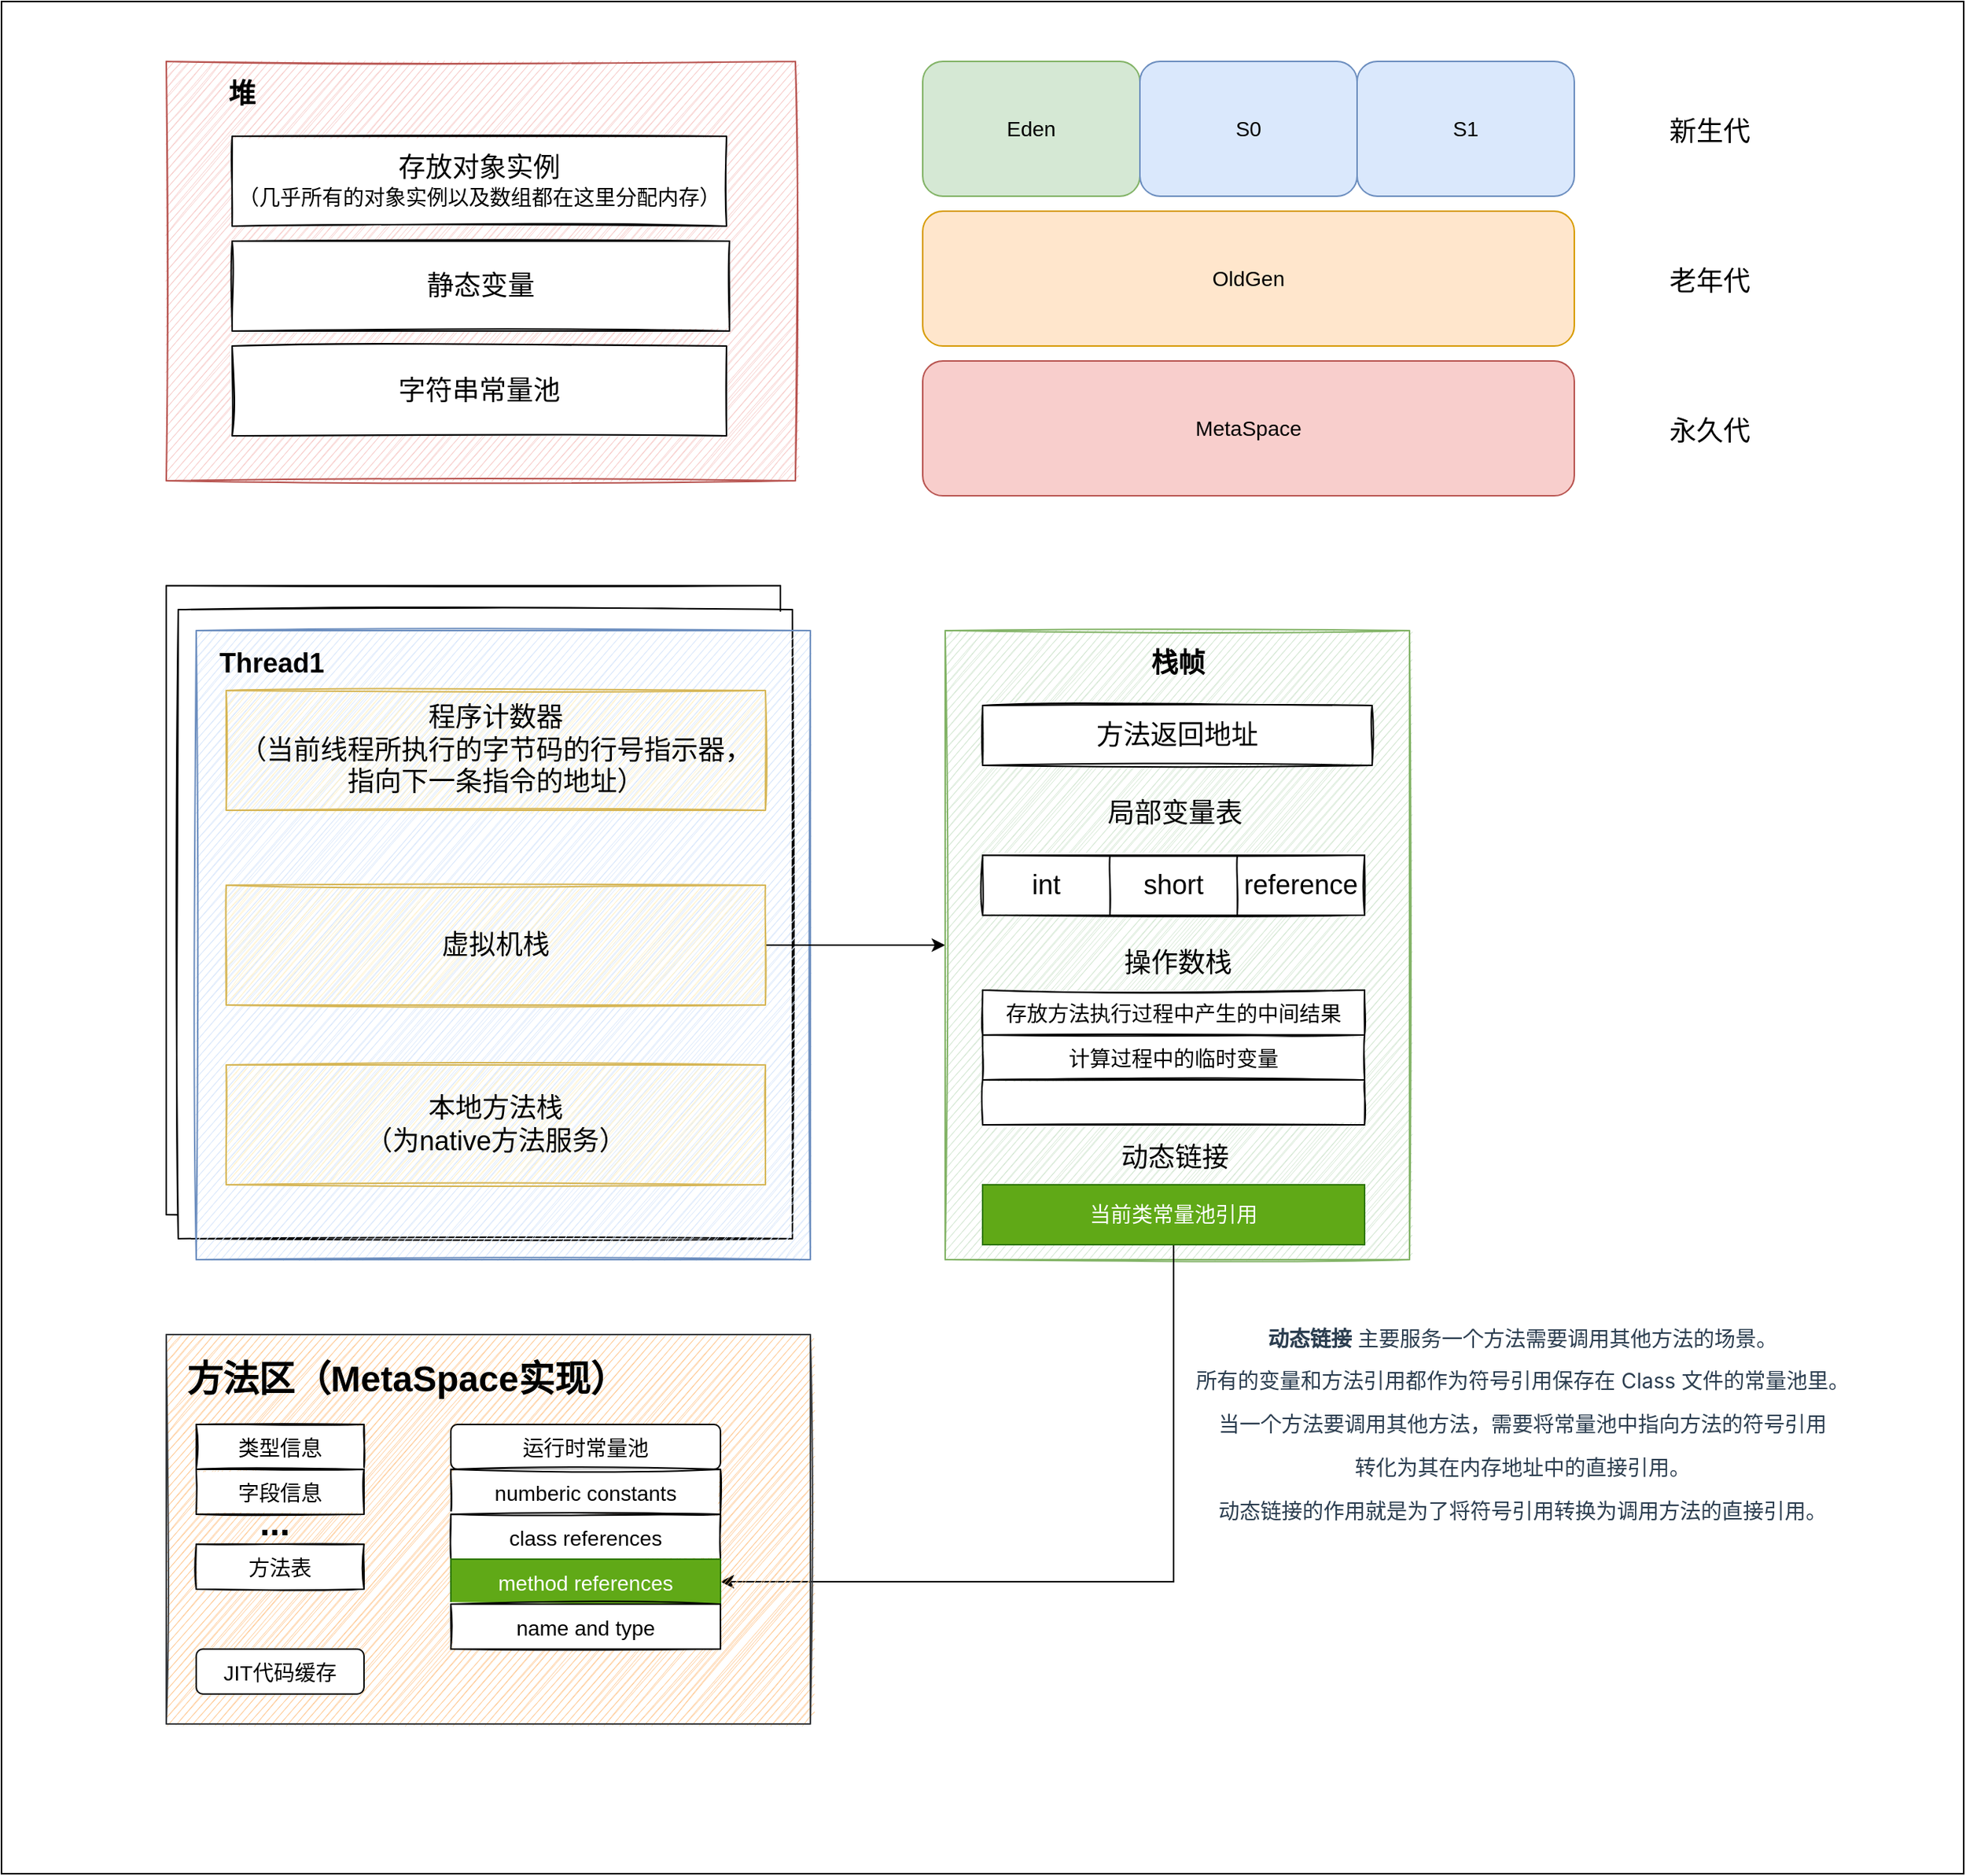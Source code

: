 <mxfile version="20.2.3" type="github">
  <diagram id="M4q6KkdEbIiNL5XHdfau" name="第 1 页">
    <mxGraphModel dx="1454" dy="940" grid="1" gridSize="10" guides="1" tooltips="1" connect="1" arrows="1" fold="1" page="1" pageScale="1" pageWidth="827" pageHeight="1169" math="0" shadow="0">
      <root>
        <mxCell id="0" />
        <mxCell id="1" parent="0" />
        <mxCell id="S96uAzcXXwKr4v9J2pV3-1" value="" style="rounded=0;whiteSpace=wrap;html=1;" vertex="1" parent="1">
          <mxGeometry x="20" y="20" width="1310" height="1250" as="geometry" />
        </mxCell>
        <mxCell id="S96uAzcXXwKr4v9J2pV3-35" value="" style="rounded=0;whiteSpace=wrap;html=1;shadow=0;sketch=1;" vertex="1" parent="1">
          <mxGeometry x="130" y="410" width="410" height="420" as="geometry" />
        </mxCell>
        <mxCell id="S96uAzcXXwKr4v9J2pV3-34" value="" style="rounded=0;whiteSpace=wrap;html=1;shadow=0;sketch=1;" vertex="1" parent="1">
          <mxGeometry x="138" y="426" width="410" height="420" as="geometry" />
        </mxCell>
        <mxCell id="S96uAzcXXwKr4v9J2pV3-2" value="" style="rounded=0;whiteSpace=wrap;html=1;fillColor=#dae8fc;strokeColor=#6c8ebf;shadow=0;sketch=1;" vertex="1" parent="1">
          <mxGeometry x="150" y="440" width="410" height="420" as="geometry" />
        </mxCell>
        <mxCell id="S96uAzcXXwKr4v9J2pV3-3" value="&lt;font style=&quot;font-size: 18px;&quot;&gt;程序计数器&lt;br&gt;（当前线程所执行的字节码的行号指示器，指向下一条指令的地址）&lt;br&gt;&lt;/font&gt;" style="rounded=0;whiteSpace=wrap;html=1;shadow=0;sketch=1;fillColor=#fff2cc;strokeColor=#d6b656;" vertex="1" parent="1">
          <mxGeometry x="170" y="480" width="360" height="80" as="geometry" />
        </mxCell>
        <mxCell id="S96uAzcXXwKr4v9J2pV3-7" style="edgeStyle=orthogonalEdgeStyle;rounded=0;orthogonalLoop=1;jettySize=auto;html=1;exitX=1;exitY=0.5;exitDx=0;exitDy=0;fontSize=18;" edge="1" parent="1" source="S96uAzcXXwKr4v9J2pV3-5" target="S96uAzcXXwKr4v9J2pV3-6">
          <mxGeometry relative="1" as="geometry" />
        </mxCell>
        <mxCell id="S96uAzcXXwKr4v9J2pV3-5" value="&lt;font style=&quot;font-size: 18px;&quot;&gt;虚拟机栈&lt;br&gt;&lt;/font&gt;" style="rounded=0;whiteSpace=wrap;html=1;shadow=0;sketch=1;fillColor=#fff2cc;strokeColor=#d6b656;" vertex="1" parent="1">
          <mxGeometry x="170" y="610" width="360" height="80" as="geometry" />
        </mxCell>
        <mxCell id="S96uAzcXXwKr4v9J2pV3-6" value="" style="rounded=0;whiteSpace=wrap;html=1;shadow=0;sketch=1;fontSize=18;fillColor=#d5e8d4;strokeColor=#82b366;" vertex="1" parent="1">
          <mxGeometry x="650" y="440" width="310" height="420" as="geometry" />
        </mxCell>
        <mxCell id="S96uAzcXXwKr4v9J2pV3-8" value="方法返回地址" style="rounded=0;whiteSpace=wrap;html=1;shadow=0;sketch=1;fontSize=18;" vertex="1" parent="1">
          <mxGeometry x="675" y="490" width="260" height="40" as="geometry" />
        </mxCell>
        <mxCell id="S96uAzcXXwKr4v9J2pV3-9" value="&lt;font style=&quot;font-size: 18px;&quot;&gt;栈帧&lt;/font&gt;" style="text;strokeColor=none;fillColor=none;html=1;fontSize=24;fontStyle=1;verticalAlign=middle;align=center;shadow=0;sketch=1;" vertex="1" parent="1">
          <mxGeometry x="755" y="440" width="100" height="40" as="geometry" />
        </mxCell>
        <mxCell id="S96uAzcXXwKr4v9J2pV3-11" value="" style="shape=table;html=1;whiteSpace=wrap;startSize=0;container=1;collapsible=0;childLayout=tableLayout;shadow=0;sketch=1;fontSize=18;" vertex="1" parent="1">
          <mxGeometry x="675" y="590" width="255" height="40" as="geometry" />
        </mxCell>
        <mxCell id="S96uAzcXXwKr4v9J2pV3-12" value="" style="shape=tableRow;horizontal=0;startSize=0;swimlaneHead=0;swimlaneBody=0;top=0;left=0;bottom=0;right=0;collapsible=0;dropTarget=0;fillColor=none;points=[[0,0.5],[1,0.5]];portConstraint=eastwest;shadow=0;sketch=1;fontSize=18;" vertex="1" parent="S96uAzcXXwKr4v9J2pV3-11">
          <mxGeometry width="255" height="40" as="geometry" />
        </mxCell>
        <mxCell id="S96uAzcXXwKr4v9J2pV3-13" value="int" style="shape=partialRectangle;html=1;whiteSpace=wrap;connectable=0;fillColor=none;top=0;left=0;bottom=0;right=0;overflow=hidden;shadow=0;sketch=1;fontSize=18;" vertex="1" parent="S96uAzcXXwKr4v9J2pV3-12">
          <mxGeometry width="85" height="40" as="geometry">
            <mxRectangle width="85" height="40" as="alternateBounds" />
          </mxGeometry>
        </mxCell>
        <mxCell id="S96uAzcXXwKr4v9J2pV3-14" value="short" style="shape=partialRectangle;html=1;whiteSpace=wrap;connectable=0;fillColor=none;top=0;left=0;bottom=0;right=0;overflow=hidden;shadow=0;sketch=1;fontSize=18;" vertex="1" parent="S96uAzcXXwKr4v9J2pV3-12">
          <mxGeometry x="85" width="85" height="40" as="geometry">
            <mxRectangle width="85" height="40" as="alternateBounds" />
          </mxGeometry>
        </mxCell>
        <mxCell id="S96uAzcXXwKr4v9J2pV3-15" value="reference" style="shape=partialRectangle;html=1;whiteSpace=wrap;connectable=0;fillColor=none;top=0;left=0;bottom=0;right=0;overflow=hidden;shadow=0;sketch=1;fontSize=18;" vertex="1" parent="S96uAzcXXwKr4v9J2pV3-12">
          <mxGeometry x="170" width="85" height="40" as="geometry">
            <mxRectangle width="85" height="40" as="alternateBounds" />
          </mxGeometry>
        </mxCell>
        <mxCell id="S96uAzcXXwKr4v9J2pV3-24" value="&lt;span style=&quot;font-weight: normal;&quot;&gt;&lt;font style=&quot;font-size: 18px;&quot;&gt;局部变量表&lt;/font&gt;&lt;/span&gt;" style="text;strokeColor=none;fillColor=none;html=1;fontSize=24;fontStyle=1;verticalAlign=middle;align=center;shadow=0;sketch=1;" vertex="1" parent="1">
          <mxGeometry x="752.5" y="540" width="100" height="40" as="geometry" />
        </mxCell>
        <mxCell id="S96uAzcXXwKr4v9J2pV3-30" value="&lt;span style=&quot;font-weight: normal;&quot;&gt;&lt;font style=&quot;font-size: 18px;&quot;&gt;操作数栈&lt;/font&gt;&lt;/span&gt;" style="text;strokeColor=none;fillColor=none;html=1;fontSize=24;fontStyle=1;verticalAlign=middle;align=center;shadow=0;sketch=1;" vertex="1" parent="1">
          <mxGeometry x="755" y="640" width="100" height="40" as="geometry" />
        </mxCell>
        <mxCell id="S96uAzcXXwKr4v9J2pV3-31" value="&lt;font style=&quot;font-size: 14px;&quot;&gt;存放方法执行过程中产生的中间结果&lt;/font&gt;" style="rounded=0;whiteSpace=wrap;html=1;shadow=0;sketch=1;fontSize=18;" vertex="1" parent="1">
          <mxGeometry x="675" y="680" width="255" height="30" as="geometry" />
        </mxCell>
        <mxCell id="S96uAzcXXwKr4v9J2pV3-32" value="&lt;font style=&quot;font-size: 14px;&quot;&gt;计算过程中的临时变量&lt;/font&gt;" style="rounded=0;whiteSpace=wrap;html=1;shadow=0;sketch=1;fontSize=18;" vertex="1" parent="1">
          <mxGeometry x="675" y="710" width="255" height="30" as="geometry" />
        </mxCell>
        <mxCell id="S96uAzcXXwKr4v9J2pV3-33" value="" style="rounded=0;whiteSpace=wrap;html=1;shadow=0;sketch=1;fontSize=18;" vertex="1" parent="1">
          <mxGeometry x="675" y="740" width="255" height="30" as="geometry" />
        </mxCell>
        <mxCell id="S96uAzcXXwKr4v9J2pV3-36" value="&lt;span style=&quot;font-size: 18px;&quot;&gt;Thread1&lt;/span&gt;" style="text;strokeColor=none;fillColor=none;html=1;fontSize=24;fontStyle=1;verticalAlign=middle;align=center;shadow=0;sketch=1;" vertex="1" parent="1">
          <mxGeometry x="150" y="440" width="100" height="40" as="geometry" />
        </mxCell>
        <mxCell id="S96uAzcXXwKr4v9J2pV3-37" value="&lt;span style=&quot;font-weight: normal;&quot;&gt;&lt;font style=&quot;font-size: 18px;&quot;&gt;动态链接&lt;/font&gt;&lt;/span&gt;" style="text;strokeColor=none;fillColor=none;html=1;fontSize=24;fontStyle=1;verticalAlign=middle;align=center;shadow=0;sketch=1;" vertex="1" parent="1">
          <mxGeometry x="752.5" y="770" width="100" height="40" as="geometry" />
        </mxCell>
        <mxCell id="S96uAzcXXwKr4v9J2pV3-65" style="edgeStyle=orthogonalEdgeStyle;rounded=0;orthogonalLoop=1;jettySize=auto;html=1;exitX=0.5;exitY=1;exitDx=0;exitDy=0;entryX=1;entryY=0.5;entryDx=0;entryDy=0;fontSize=18;" edge="1" parent="1" source="S96uAzcXXwKr4v9J2pV3-38" target="S96uAzcXXwKr4v9J2pV3-63">
          <mxGeometry relative="1" as="geometry" />
        </mxCell>
        <mxCell id="S96uAzcXXwKr4v9J2pV3-38" value="当前类常量池引用" style="rounded=0;whiteSpace=wrap;html=1;shadow=0;sketch=0;fontSize=14;fillColor=#60a917;fontColor=#ffffff;strokeColor=#2D7600;" vertex="1" parent="1">
          <mxGeometry x="675" y="810" width="255" height="40" as="geometry" />
        </mxCell>
        <mxCell id="S96uAzcXXwKr4v9J2pV3-39" value="&lt;font style=&quot;font-size: 18px;&quot;&gt;本地方法栈&lt;br&gt;（为native方法服务）&lt;br&gt;&lt;/font&gt;" style="rounded=0;whiteSpace=wrap;html=1;shadow=0;sketch=1;fillColor=#fff2cc;strokeColor=#d6b656;" vertex="1" parent="1">
          <mxGeometry x="170" y="730" width="360" height="80" as="geometry" />
        </mxCell>
        <mxCell id="S96uAzcXXwKr4v9J2pV3-40" value="" style="rounded=0;whiteSpace=wrap;html=1;shadow=0;sketch=1;fontSize=14;fillColor=#f8cecc;strokeColor=#b85450;" vertex="1" parent="1">
          <mxGeometry x="130" y="60" width="420" height="280" as="geometry" />
        </mxCell>
        <mxCell id="S96uAzcXXwKr4v9J2pV3-41" value="&lt;font style=&quot;&quot;&gt;&lt;span style=&quot;font-size: 18px;&quot;&gt;存放对象实例&lt;/span&gt;&lt;br&gt;&lt;font style=&quot;font-size: 14px;&quot;&gt;（&lt;/font&gt;&lt;/font&gt;&lt;font style=&quot;&quot;&gt;&lt;font style=&quot;font-size: 14px;&quot;&gt;几乎所有的对象实例以及数组都在这里分配内存）&lt;/font&gt;&lt;br&gt;&lt;/font&gt;" style="rounded=0;whiteSpace=wrap;html=1;shadow=0;sketch=1;fontSize=14;" vertex="1" parent="1">
          <mxGeometry x="174" y="110" width="330" height="60" as="geometry" />
        </mxCell>
        <mxCell id="S96uAzcXXwKr4v9J2pV3-42" value="&lt;font style=&quot;&quot;&gt;&lt;span style=&quot;font-size: 18px;&quot;&gt;静态变量&lt;/span&gt;&lt;br&gt;&lt;/font&gt;" style="rounded=0;whiteSpace=wrap;html=1;shadow=0;sketch=1;fontSize=14;" vertex="1" parent="1">
          <mxGeometry x="174" y="180" width="332" height="60" as="geometry" />
        </mxCell>
        <mxCell id="S96uAzcXXwKr4v9J2pV3-43" value="&lt;font style=&quot;&quot;&gt;&lt;span style=&quot;font-size: 18px;&quot;&gt;字符串常量池&lt;/span&gt;&lt;br&gt;&lt;/font&gt;" style="rounded=0;whiteSpace=wrap;html=1;shadow=0;sketch=1;fontSize=14;" vertex="1" parent="1">
          <mxGeometry x="174" y="250" width="330" height="60" as="geometry" />
        </mxCell>
        <mxCell id="S96uAzcXXwKr4v9J2pV3-44" value="Eden" style="rounded=1;whiteSpace=wrap;html=1;shadow=0;sketch=0;fontSize=14;glass=0;fillColor=#d5e8d4;strokeColor=#82b366;" vertex="1" parent="1">
          <mxGeometry x="635" y="60" width="145" height="90" as="geometry" />
        </mxCell>
        <mxCell id="S96uAzcXXwKr4v9J2pV3-45" value="S1" style="rounded=1;whiteSpace=wrap;html=1;shadow=0;sketch=0;fontSize=14;glass=0;fillColor=#dae8fc;strokeColor=#6c8ebf;" vertex="1" parent="1">
          <mxGeometry x="925" y="60" width="145" height="90" as="geometry" />
        </mxCell>
        <mxCell id="S96uAzcXXwKr4v9J2pV3-46" value="S0" style="rounded=1;whiteSpace=wrap;html=1;shadow=0;sketch=0;fontSize=14;glass=0;fillColor=#dae8fc;strokeColor=#6c8ebf;" vertex="1" parent="1">
          <mxGeometry x="780" y="60" width="145" height="90" as="geometry" />
        </mxCell>
        <mxCell id="S96uAzcXXwKr4v9J2pV3-47" value="&lt;span style=&quot;font-weight: normal;&quot;&gt;&lt;font style=&quot;font-size: 18px;&quot;&gt;新生代&lt;/font&gt;&lt;/span&gt;" style="text;strokeColor=none;fillColor=none;html=1;fontSize=24;fontStyle=1;verticalAlign=middle;align=center;rounded=1;shadow=0;glass=0;sketch=0;" vertex="1" parent="1">
          <mxGeometry x="1110" y="85" width="100" height="40" as="geometry" />
        </mxCell>
        <mxCell id="S96uAzcXXwKr4v9J2pV3-48" value="OldGen" style="rounded=1;whiteSpace=wrap;html=1;shadow=0;sketch=0;fontSize=14;glass=0;fillColor=#ffe6cc;strokeColor=#d79b00;" vertex="1" parent="1">
          <mxGeometry x="635" y="160" width="435" height="90" as="geometry" />
        </mxCell>
        <mxCell id="S96uAzcXXwKr4v9J2pV3-49" value="&lt;span style=&quot;font-weight: normal;&quot;&gt;&lt;font style=&quot;font-size: 18px;&quot;&gt;老年代&lt;/font&gt;&lt;/span&gt;" style="text;strokeColor=none;fillColor=none;html=1;fontSize=24;fontStyle=1;verticalAlign=middle;align=center;rounded=1;shadow=0;glass=0;sketch=0;" vertex="1" parent="1">
          <mxGeometry x="1110" y="185" width="100" height="40" as="geometry" />
        </mxCell>
        <mxCell id="S96uAzcXXwKr4v9J2pV3-50" value="MetaSpace" style="rounded=1;whiteSpace=wrap;html=1;shadow=0;sketch=0;fontSize=14;glass=0;fillColor=#f8cecc;strokeColor=#b85450;" vertex="1" parent="1">
          <mxGeometry x="635" y="260" width="435" height="90" as="geometry" />
        </mxCell>
        <mxCell id="S96uAzcXXwKr4v9J2pV3-51" value="&lt;span style=&quot;font-weight: normal;&quot;&gt;&lt;font style=&quot;font-size: 18px;&quot;&gt;永久代&lt;/font&gt;&lt;/span&gt;" style="text;strokeColor=none;fillColor=none;html=1;fontSize=24;fontStyle=1;verticalAlign=middle;align=center;rounded=1;shadow=0;glass=0;sketch=0;" vertex="1" parent="1">
          <mxGeometry x="1110" y="285" width="100" height="40" as="geometry" />
        </mxCell>
        <mxCell id="S96uAzcXXwKr4v9J2pV3-52" value="&lt;span style=&quot;font-size: 18px;&quot;&gt;堆&lt;/span&gt;" style="text;strokeColor=none;fillColor=none;html=1;fontSize=24;fontStyle=1;verticalAlign=middle;align=center;shadow=0;sketch=1;" vertex="1" parent="1">
          <mxGeometry x="130" y="60" width="100" height="40" as="geometry" />
        </mxCell>
        <mxCell id="S96uAzcXXwKr4v9J2pV3-53" value="" style="rounded=0;whiteSpace=wrap;html=1;shadow=0;glass=0;sketch=1;fontSize=18;fillColor=#ffcc99;strokeColor=#36393d;" vertex="1" parent="1">
          <mxGeometry x="130" y="910" width="430" height="260" as="geometry" />
        </mxCell>
        <mxCell id="S96uAzcXXwKr4v9J2pV3-54" value="方法区（MetaSpace实现）" style="text;strokeColor=none;fillColor=none;html=1;fontSize=24;fontStyle=1;verticalAlign=middle;align=center;rounded=1;shadow=0;glass=0;sketch=1;" vertex="1" parent="1">
          <mxGeometry x="240" y="920" width="100" height="40" as="geometry" />
        </mxCell>
        <mxCell id="S96uAzcXXwKr4v9J2pV3-55" value="&lt;font style=&quot;font-size: 14px;&quot;&gt;类型信息&lt;/font&gt;" style="rounded=0;whiteSpace=wrap;html=1;shadow=0;sketch=1;fontSize=18;" vertex="1" parent="1">
          <mxGeometry x="150" y="970" width="112" height="30" as="geometry" />
        </mxCell>
        <mxCell id="S96uAzcXXwKr4v9J2pV3-56" value="&lt;font style=&quot;font-size: 14px;&quot;&gt;字段信息&lt;/font&gt;" style="rounded=0;whiteSpace=wrap;html=1;shadow=0;sketch=1;fontSize=18;" vertex="1" parent="1">
          <mxGeometry x="150" y="1000" width="112" height="30" as="geometry" />
        </mxCell>
        <mxCell id="S96uAzcXXwKr4v9J2pV3-57" value="&lt;font style=&quot;font-size: 14px;&quot;&gt;方法表&lt;/font&gt;" style="rounded=0;whiteSpace=wrap;html=1;shadow=0;sketch=1;fontSize=18;" vertex="1" parent="1">
          <mxGeometry x="150" y="1050" width="112" height="30" as="geometry" />
        </mxCell>
        <mxCell id="S96uAzcXXwKr4v9J2pV3-58" value="..." style="text;strokeColor=none;fillColor=none;html=1;fontSize=24;fontStyle=1;verticalAlign=middle;align=center;rounded=1;shadow=0;glass=0;sketch=1;" vertex="1" parent="1">
          <mxGeometry x="152" y="1016" width="100" height="40" as="geometry" />
        </mxCell>
        <mxCell id="S96uAzcXXwKr4v9J2pV3-59" value="&lt;font style=&quot;font-size: 14px;&quot;&gt;JIT代码缓存&lt;/font&gt;" style="rounded=1;whiteSpace=wrap;html=1;shadow=0;sketch=0;fontSize=18;" vertex="1" parent="1">
          <mxGeometry x="150" y="1120" width="112" height="30" as="geometry" />
        </mxCell>
        <mxCell id="S96uAzcXXwKr4v9J2pV3-60" value="&lt;font style=&quot;font-size: 14px;&quot;&gt;运行时常量池&lt;/font&gt;" style="rounded=1;whiteSpace=wrap;html=1;shadow=0;sketch=0;fontSize=18;" vertex="1" parent="1">
          <mxGeometry x="320" y="970" width="180" height="30" as="geometry" />
        </mxCell>
        <mxCell id="S96uAzcXXwKr4v9J2pV3-61" value="&lt;font style=&quot;font-size: 14px;&quot;&gt;numberic constants&lt;/font&gt;" style="rounded=0;whiteSpace=wrap;html=1;shadow=0;sketch=1;fontSize=18;" vertex="1" parent="1">
          <mxGeometry x="320" y="1000" width="180" height="30" as="geometry" />
        </mxCell>
        <mxCell id="S96uAzcXXwKr4v9J2pV3-62" value="&lt;span style=&quot;font-size: 14px;&quot;&gt;class references&lt;/span&gt;" style="rounded=0;whiteSpace=wrap;html=1;shadow=0;sketch=1;fontSize=18;" vertex="1" parent="1">
          <mxGeometry x="320" y="1030" width="180" height="30" as="geometry" />
        </mxCell>
        <mxCell id="S96uAzcXXwKr4v9J2pV3-63" value="&lt;span style=&quot;font-size: 14px;&quot;&gt;method references&lt;/span&gt;" style="rounded=0;whiteSpace=wrap;html=1;shadow=0;sketch=0;fontSize=18;fillColor=#60a917;fontColor=#ffffff;strokeColor=#2D7600;" vertex="1" parent="1">
          <mxGeometry x="320" y="1060" width="180" height="30" as="geometry" />
        </mxCell>
        <mxCell id="S96uAzcXXwKr4v9J2pV3-64" value="&lt;span style=&quot;font-size: 14px;&quot;&gt;name and type&lt;/span&gt;" style="rounded=0;whiteSpace=wrap;html=1;shadow=0;sketch=1;fontSize=18;" vertex="1" parent="1">
          <mxGeometry x="320" y="1090" width="180" height="30" as="geometry" />
        </mxCell>
        <mxCell id="S96uAzcXXwKr4v9J2pV3-66" value="&lt;font style=&quot;font-size: 14px;&quot;&gt;&lt;span style=&quot;color: rgb(44, 62, 80); font-family: -apple-system, &amp;quot;system-ui&amp;quot;, &amp;quot;Segoe UI&amp;quot;, Roboto, Oxygen, Ubuntu, Cantarell, &amp;quot;Fira Sans&amp;quot;, &amp;quot;Droid Sans&amp;quot;, &amp;quot;Helvetica Neue&amp;quot;, STHeiti, &amp;quot;Microsoft YaHei&amp;quot;, SimSun, sans-serif; text-align: justify; background-color: rgb(255, 255, 255);&quot;&gt;动态链接&lt;/span&gt;&lt;span style=&quot;color: rgb(44, 62, 80); font-family: -apple-system, &amp;quot;system-ui&amp;quot;, &amp;quot;Segoe UI&amp;quot;, Roboto, Oxygen, Ubuntu, Cantarell, &amp;quot;Fira Sans&amp;quot;, &amp;quot;Droid Sans&amp;quot;, &amp;quot;Helvetica Neue&amp;quot;, STHeiti, &amp;quot;Microsoft YaHei&amp;quot;, SimSun, sans-serif; font-weight: 400; text-align: justify; background-color: rgb(255, 255, 255);&quot;&gt;&amp;nbsp;主要服务一个方法需要调用其他方法的场景。&lt;br&gt;所有的变量和方法引用都作为符号引用保存在 Class 文件的常量池里。&lt;br&gt;当一个方法要调用其他方法，需要将常量池中指向方法的符号引用&lt;br&gt;转化为其在内存地址中的直接引用。&lt;br&gt;动态链接的作用就是为了将符号引用转换为调用方法的直接引用。&lt;/span&gt;&lt;/font&gt;" style="text;strokeColor=none;fillColor=none;html=1;fontSize=24;fontStyle=1;verticalAlign=middle;align=center;rounded=1;shadow=0;glass=0;sketch=0;" vertex="1" parent="1">
          <mxGeometry x="850" y="850" width="370" height="234" as="geometry" />
        </mxCell>
      </root>
    </mxGraphModel>
  </diagram>
</mxfile>
